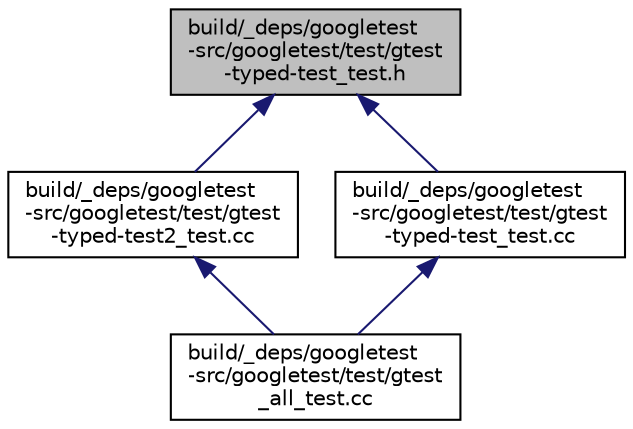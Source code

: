 digraph "build/_deps/googletest-src/googletest/test/gtest-typed-test_test.h"
{
 // LATEX_PDF_SIZE
  bgcolor="transparent";
  edge [fontname="Helvetica",fontsize="10",labelfontname="Helvetica",labelfontsize="10"];
  node [fontname="Helvetica",fontsize="10",shape=record];
  Node1 [label="build/_deps/googletest\l-src/googletest/test/gtest\l-typed-test_test.h",height=0.2,width=0.4,color="black", fillcolor="grey75", style="filled", fontcolor="black",tooltip=" "];
  Node1 -> Node2 [dir="back",color="midnightblue",fontsize="10",style="solid",fontname="Helvetica"];
  Node2 [label="build/_deps/googletest\l-src/googletest/test/gtest\l-typed-test2_test.cc",height=0.2,width=0.4,color="black",URL="$gtest-typed-test2__test_8cc.html",tooltip=" "];
  Node2 -> Node3 [dir="back",color="midnightblue",fontsize="10",style="solid",fontname="Helvetica"];
  Node3 [label="build/_deps/googletest\l-src/googletest/test/gtest\l_all_test.cc",height=0.2,width=0.4,color="black",URL="$gtest__all__test_8cc.html",tooltip=" "];
  Node1 -> Node4 [dir="back",color="midnightblue",fontsize="10",style="solid",fontname="Helvetica"];
  Node4 [label="build/_deps/googletest\l-src/googletest/test/gtest\l-typed-test_test.cc",height=0.2,width=0.4,color="black",URL="$gtest-typed-test__test_8cc.html",tooltip=" "];
  Node4 -> Node3 [dir="back",color="midnightblue",fontsize="10",style="solid",fontname="Helvetica"];
}

